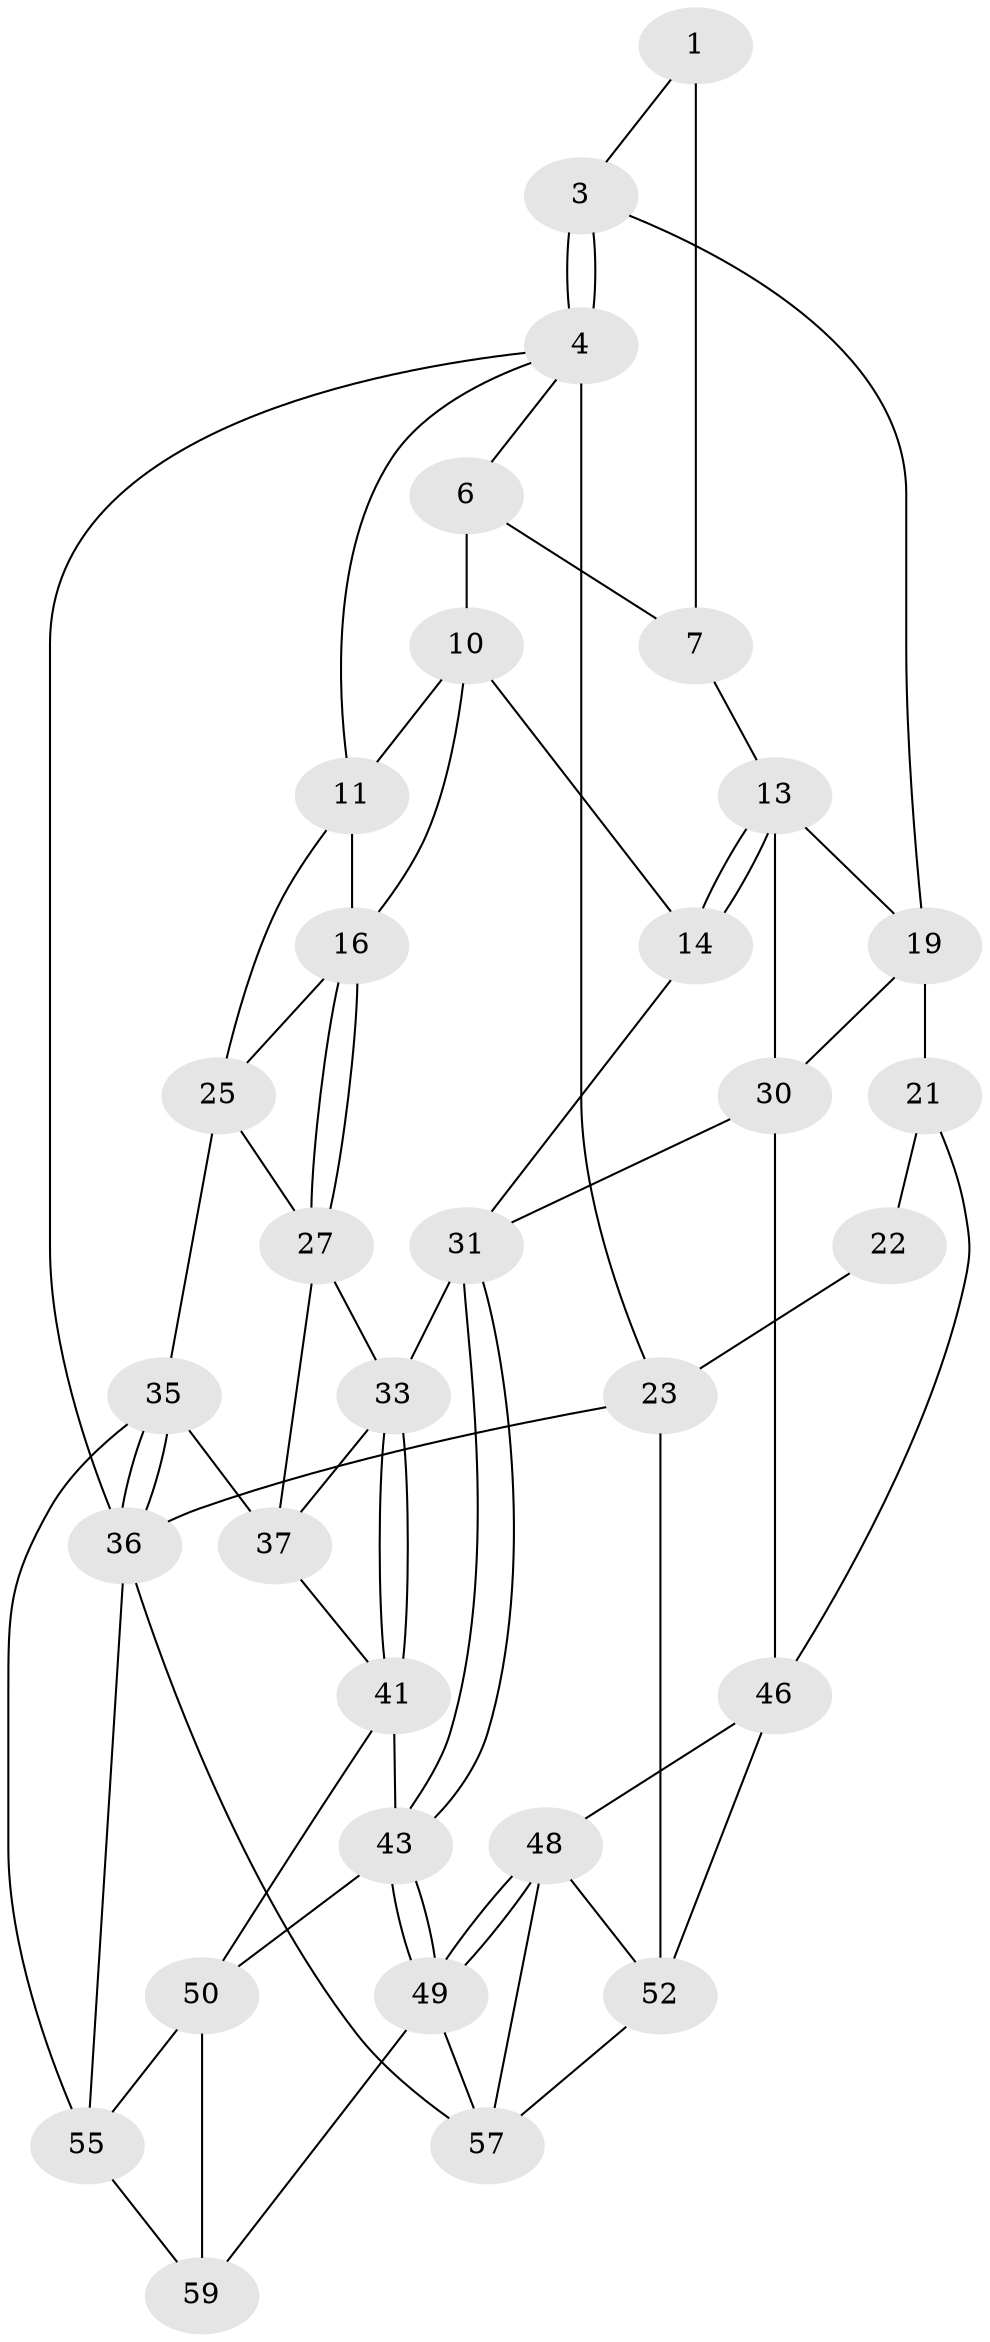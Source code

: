 // Generated by graph-tools (version 1.1) at 2025/24/03/03/25 07:24:31]
// undirected, 32 vertices, 68 edges
graph export_dot {
graph [start="1"]
  node [color=gray90,style=filled];
  1 [pos="+0.3467813559959088+0",super="+2"];
  3 [pos="+1+0",super="+18"];
  4 [pos="+1+0",super="+5"];
  6 [pos="+0.2854253162723078+0",super="+8"];
  7 [pos="+0.5872964235473805+0.12608772556562112",super="+9"];
  10 [pos="+0.3427385814163735+0.13388114303512397",super="+15"];
  11 [pos="+0.13689960972194037+0.21373595652349184",super="+12"];
  13 [pos="+0.6608384866648044+0.20490435971304835",super="+29"];
  14 [pos="+0.3950203472966005+0.2715118373308813"];
  16 [pos="+0.1918320318260868+0.2854187302023823",super="+17"];
  19 [pos="+0.8173485941622058+0.38953176669812956",super="+20"];
  21 [pos="+0.8626953831635407+0.4600500744834031",super="+45"];
  22 [pos="+0.9704575201841896+0.3184907795845955",super="+24"];
  23 [pos="+1+0.4897559222539648",super="+51"];
  25 [pos="+0.08275579039396606+0.3621485218039869",super="+26"];
  27 [pos="+0.22140090738923301+0.36812462274442126",super="+28"];
  30 [pos="+0.5625522714433516+0.48587554281328765",super="+40"];
  31 [pos="+0.559557645557641+0.48641433971141484",super="+32"];
  33 [pos="+0.34245593859129064+0.42829519478104583",super="+34"];
  35 [pos="+0+0.8410672843824457",super="+38"];
  36 [pos="+0+1",super="+61"];
  37 [pos="+0.15424247989260728+0.5487770490150179",super="+39"];
  41 [pos="+0.38122646589164066+0.5714987019890146",super="+42"];
  43 [pos="+0.4665520823292469+0.6556891923503351",super="+44"];
  46 [pos="+0.8669667243218544+0.6447428907010795",super="+47"];
  48 [pos="+0.6684646494407723+0.6555465984859252",super="+56"];
  49 [pos="+0.48090491086059717+0.6821147694109375",super="+58"];
  50 [pos="+0.3491436511203358+0.6718326830059516",super="+54"];
  52 [pos="+1+1",super="+53"];
  55 [pos="+0.1659260333254226+0.776049446632982",super="+62"];
  57 [pos="+0.6608166507591924+0.7719158250369637",super="+60"];
  59 [pos="+0.43477385974438437+0.9158495950552752"];
  1 -- 7 [weight=2];
  1 -- 3;
  3 -- 4;
  3 -- 4;
  3 -- 19;
  4 -- 23 [weight=2];
  4 -- 6;
  4 -- 36;
  4 -- 11;
  6 -- 10;
  6 -- 7;
  7 -- 13;
  10 -- 11;
  10 -- 16;
  10 -- 14;
  11 -- 25;
  11 -- 16;
  13 -- 14;
  13 -- 14;
  13 -- 19;
  13 -- 30;
  14 -- 31;
  16 -- 27;
  16 -- 27;
  16 -- 25;
  19 -- 21;
  19 -- 30;
  21 -- 22 [weight=2];
  21 -- 46;
  22 -- 23;
  23 -- 52;
  23 -- 36;
  25 -- 35;
  25 -- 27;
  27 -- 33;
  27 -- 37;
  30 -- 31;
  30 -- 46;
  31 -- 43;
  31 -- 43;
  31 -- 33;
  33 -- 41;
  33 -- 41;
  33 -- 37;
  35 -- 36;
  35 -- 36;
  35 -- 37;
  35 -- 55;
  36 -- 57;
  36 -- 55;
  37 -- 41;
  41 -- 43;
  41 -- 50;
  43 -- 49;
  43 -- 49;
  43 -- 50;
  46 -- 48;
  46 -- 52;
  48 -- 49;
  48 -- 49;
  48 -- 57;
  48 -- 52;
  49 -- 57;
  49 -- 59;
  50 -- 59;
  50 -- 55;
  52 -- 57;
  55 -- 59;
}

